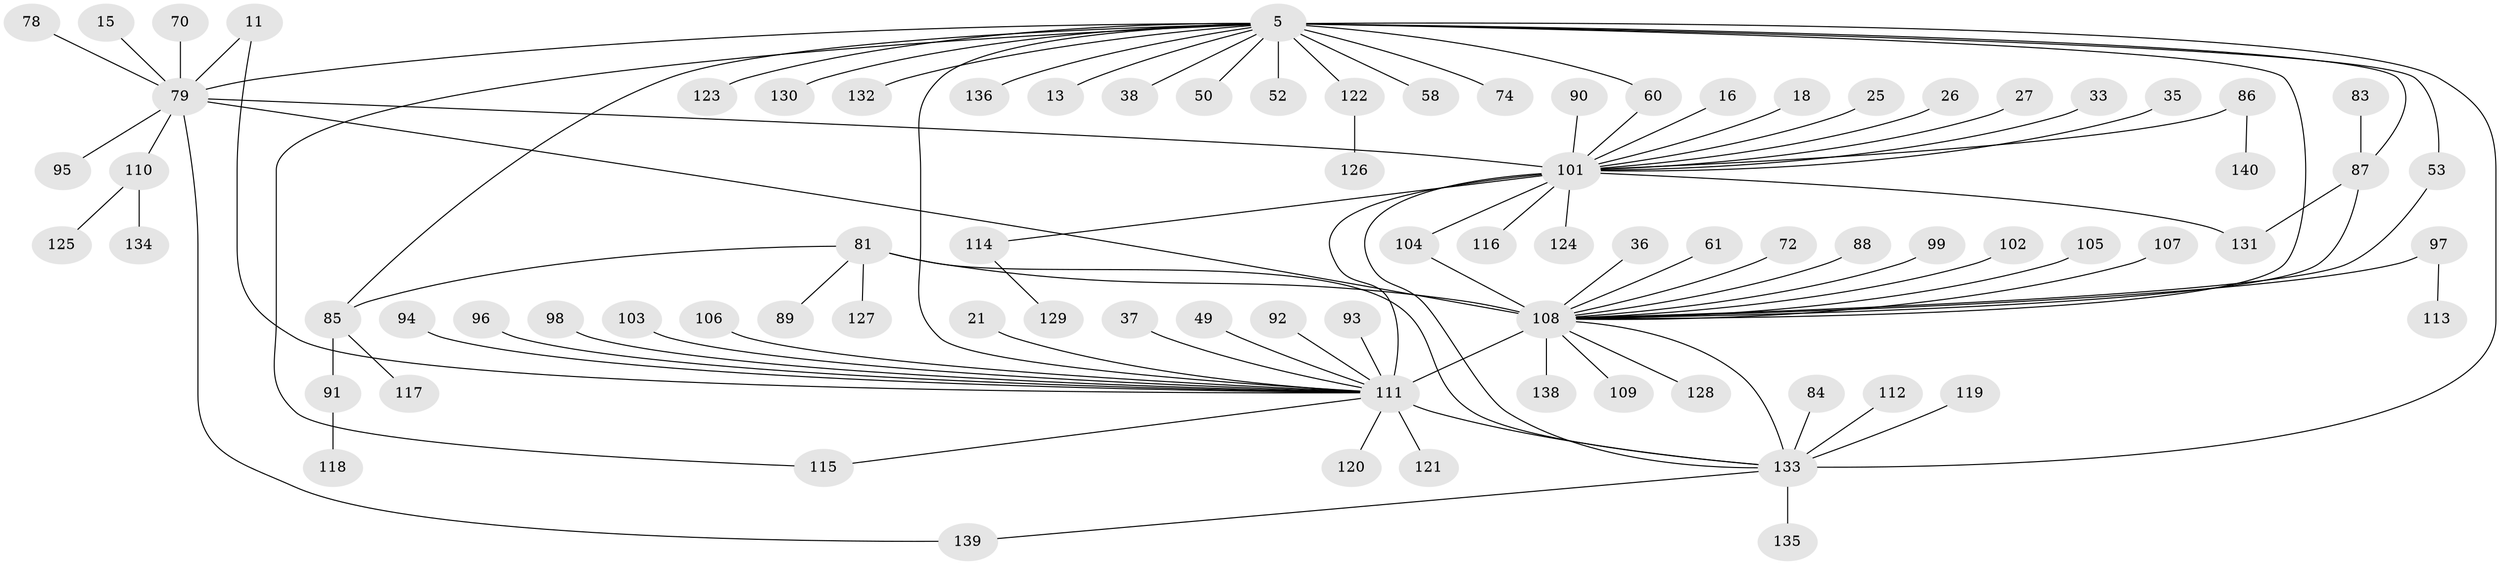// original degree distribution, {11: 0.014285714285714285, 18: 0.007142857142857143, 12: 0.007142857142857143, 26: 0.007142857142857143, 4: 0.09285714285714286, 1: 0.5571428571428572, 2: 0.16428571428571428, 16: 0.007142857142857143, 7: 0.014285714285714285, 5: 0.04285714285714286, 6: 0.014285714285714285, 10: 0.007142857142857143, 8: 0.007142857142857143, 3: 0.05714285714285714}
// Generated by graph-tools (version 1.1) at 2025/50/03/04/25 21:50:27]
// undirected, 84 vertices, 99 edges
graph export_dot {
graph [start="1"]
  node [color=gray90,style=filled];
  5;
  11;
  13;
  15;
  16;
  18;
  21;
  25;
  26 [super="+9"];
  27;
  33;
  35;
  36;
  37;
  38;
  49;
  50;
  52;
  53;
  58;
  60;
  61;
  70;
  72;
  74;
  78 [super="+22"];
  79 [super="+1"];
  81 [super="+43+31"];
  83 [super="+62"];
  84;
  85;
  86;
  87 [super="+56"];
  88 [super="+42"];
  89 [super="+66"];
  90;
  91;
  92;
  93;
  94;
  95;
  96;
  97;
  98;
  99;
  101 [super="+68+14"];
  102;
  103 [super="+69"];
  104 [super="+48"];
  105;
  106;
  107;
  108 [super="+54+59+10"];
  109;
  110;
  111 [super="+55+63+71+80"];
  112;
  113;
  114;
  115 [super="+67"];
  116;
  117;
  118;
  119;
  120;
  121;
  122 [super="+82"];
  123;
  124;
  125;
  126;
  127;
  128;
  129;
  130 [super="+20"];
  131 [super="+19+77"];
  132;
  133 [super="+30+45+46+47+57+73+64"];
  134;
  135;
  136;
  138;
  139 [super="+137"];
  140;
  5 -- 13;
  5 -- 38;
  5 -- 50;
  5 -- 52;
  5 -- 53;
  5 -- 58;
  5 -- 60;
  5 -- 74;
  5 -- 85;
  5 -- 87 [weight=2];
  5 -- 123;
  5 -- 132;
  5 -- 136;
  5 -- 79;
  5 -- 122;
  5 -- 108 [weight=2];
  5 -- 130;
  5 -- 115;
  5 -- 111 [weight=2];
  5 -- 133 [weight=3];
  11 -- 79;
  11 -- 111;
  15 -- 79;
  16 -- 101;
  18 -- 101;
  21 -- 111;
  25 -- 101;
  26 -- 101;
  27 -- 101;
  33 -- 101;
  35 -- 101;
  36 -- 108;
  37 -- 111;
  49 -- 111;
  53 -- 108;
  60 -- 101;
  61 -- 108;
  70 -- 79;
  72 -- 108;
  78 -- 79;
  79 -- 95;
  79 -- 110 [weight=2];
  79 -- 108 [weight=3];
  79 -- 101 [weight=3];
  79 -- 139;
  81 -- 85;
  81 -- 127;
  81 -- 108 [weight=5];
  81 -- 133;
  81 -- 89;
  83 -- 87;
  84 -- 133;
  85 -- 91;
  85 -- 117;
  86 -- 140;
  86 -- 101;
  87 -- 108 [weight=2];
  87 -- 131;
  88 -- 108;
  90 -- 101;
  91 -- 118;
  92 -- 111;
  93 -- 111;
  94 -- 111;
  96 -- 111;
  97 -- 113;
  97 -- 108;
  98 -- 111;
  99 -- 108;
  101 -- 114;
  101 -- 104;
  101 -- 116;
  101 -- 124;
  101 -- 131;
  101 -- 111 [weight=3];
  101 -- 133;
  102 -- 108;
  103 -- 111;
  104 -- 108;
  105 -- 108;
  106 -- 111;
  107 -- 108;
  108 -- 138;
  108 -- 128;
  108 -- 109;
  108 -- 133;
  108 -- 111 [weight=10];
  110 -- 125;
  110 -- 134;
  111 -- 133 [weight=2];
  111 -- 115;
  111 -- 120;
  111 -- 121;
  112 -- 133;
  114 -- 129;
  119 -- 133;
  122 -- 126;
  133 -- 135;
  133 -- 139;
}
